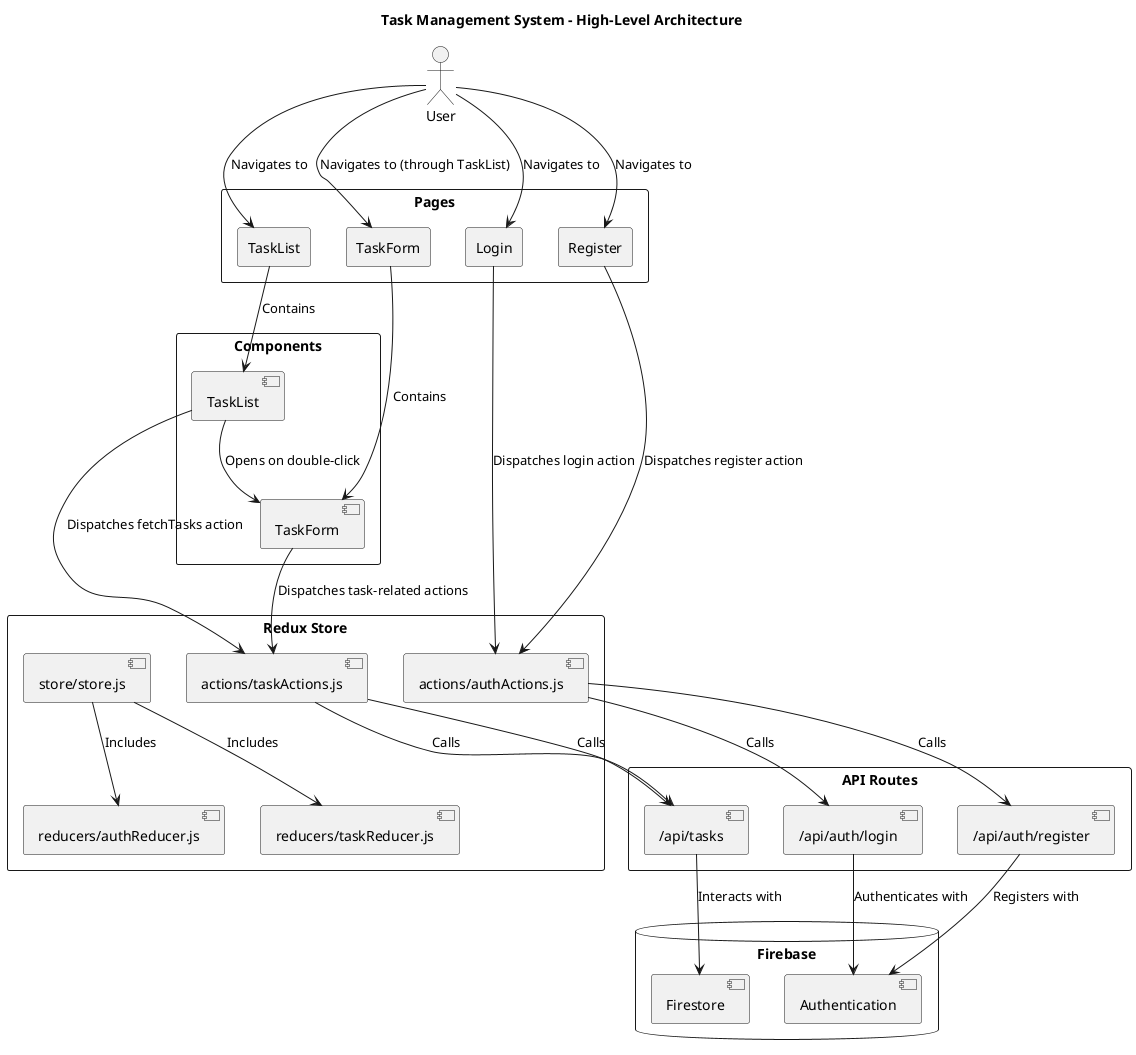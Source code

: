 @startuml
title Task Management System - High-Level Architecture

actor User

RECTANGLE "Pages" {
    RECTANGLE "TaskList" as TaskListPage
    RECTANGLE "TaskForm" as TaskFormPage
    RECTANGLE "Login" as LoginPage
    RECTANGLE "Register" as RegisterPage
}

RECTANGLE "Components" {
    COMPONENT "TaskList" as TaskListComponent
    COMPONENT "TaskForm" as TaskFormComponent
}

RECTANGLE "API Routes" {
    COMPONENT "/api/auth/login" as LoginAPI
    COMPONENT "/api/auth/register" as RegisterAPI
    COMPONENT "/api/tasks" as TasksAPI
}

RECTANGLE "Redux Store" {
    COMPONENT "actions/authActions.js" as AuthActions
    COMPONENT "actions/taskActions.js" as TaskActions
    COMPONENT "reducers/authReducer.js" as AuthReducer
    COMPONENT "reducers/taskReducer.js" as TaskReducer
    COMPONENT "store/store.js" as Store
}

DATABASE "Firebase" as FirebaseDB {
    COMPONENT "Firestore" as FirestoreDB
    COMPONENT "Authentication" as AuthDB
}

User --> LoginPage : "Navigates to"
User --> RegisterPage : "Navigates to"
User --> TaskListPage : "Navigates to"
User --> TaskFormPage : "Navigates to (through TaskList)"

LoginPage --> AuthActions : "Dispatches login action"
RegisterPage --> AuthActions : "Dispatches register action"

AuthActions --> LoginAPI : "Calls"
AuthActions --> RegisterAPI : "Calls"

LoginAPI --> AuthDB : "Authenticates with"
RegisterAPI --> AuthDB : "Registers with"

TaskListPage --> TaskListComponent : "Contains"
TaskListComponent --> TaskActions : "Dispatches fetchTasks action"
TaskActions --> TasksAPI : "Calls"

TasksAPI --> FirestoreDB : "Interacts with"

TaskListComponent --> TaskFormComponent : "Opens on double-click"

TaskFormPage --> TaskFormComponent : "Contains"

TaskFormComponent --> TaskActions : "Dispatches task-related actions"
TaskActions --> TasksAPI : "Calls"

Store --> AuthReducer : "Includes"
Store --> TaskReducer : "Includes"
@enduml